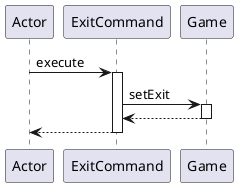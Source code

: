 # ExitCommand

@startuml
participant Actor
Actor -> ExitCommand : execute
activate ExitCommand
ExitCommand -> Game : setExit
activate Game
Game --> ExitCommand
deactivate Game
return
@enduml